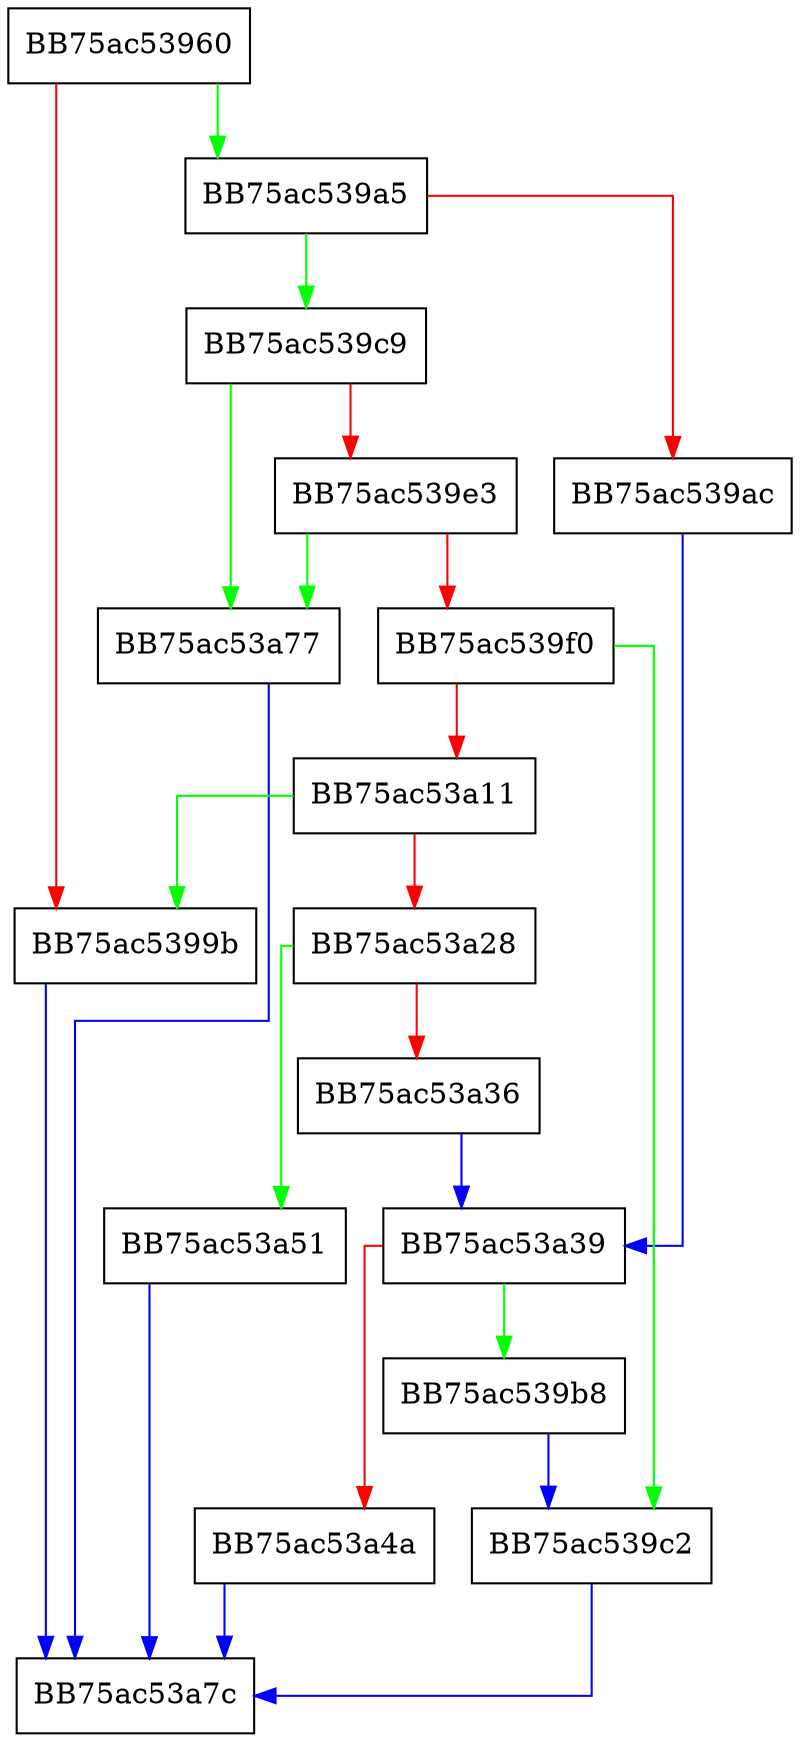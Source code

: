 digraph FindFirst {
  node [shape="box"];
  graph [splines=ortho];
  BB75ac53960 -> BB75ac539a5 [color="green"];
  BB75ac53960 -> BB75ac5399b [color="red"];
  BB75ac5399b -> BB75ac53a7c [color="blue"];
  BB75ac539a5 -> BB75ac539c9 [color="green"];
  BB75ac539a5 -> BB75ac539ac [color="red"];
  BB75ac539ac -> BB75ac53a39 [color="blue"];
  BB75ac539b8 -> BB75ac539c2 [color="blue"];
  BB75ac539c2 -> BB75ac53a7c [color="blue"];
  BB75ac539c9 -> BB75ac53a77 [color="green"];
  BB75ac539c9 -> BB75ac539e3 [color="red"];
  BB75ac539e3 -> BB75ac53a77 [color="green"];
  BB75ac539e3 -> BB75ac539f0 [color="red"];
  BB75ac539f0 -> BB75ac539c2 [color="green"];
  BB75ac539f0 -> BB75ac53a11 [color="red"];
  BB75ac53a11 -> BB75ac5399b [color="green"];
  BB75ac53a11 -> BB75ac53a28 [color="red"];
  BB75ac53a28 -> BB75ac53a51 [color="green"];
  BB75ac53a28 -> BB75ac53a36 [color="red"];
  BB75ac53a36 -> BB75ac53a39 [color="blue"];
  BB75ac53a39 -> BB75ac539b8 [color="green"];
  BB75ac53a39 -> BB75ac53a4a [color="red"];
  BB75ac53a4a -> BB75ac53a7c [color="blue"];
  BB75ac53a51 -> BB75ac53a7c [color="blue"];
  BB75ac53a77 -> BB75ac53a7c [color="blue"];
}
